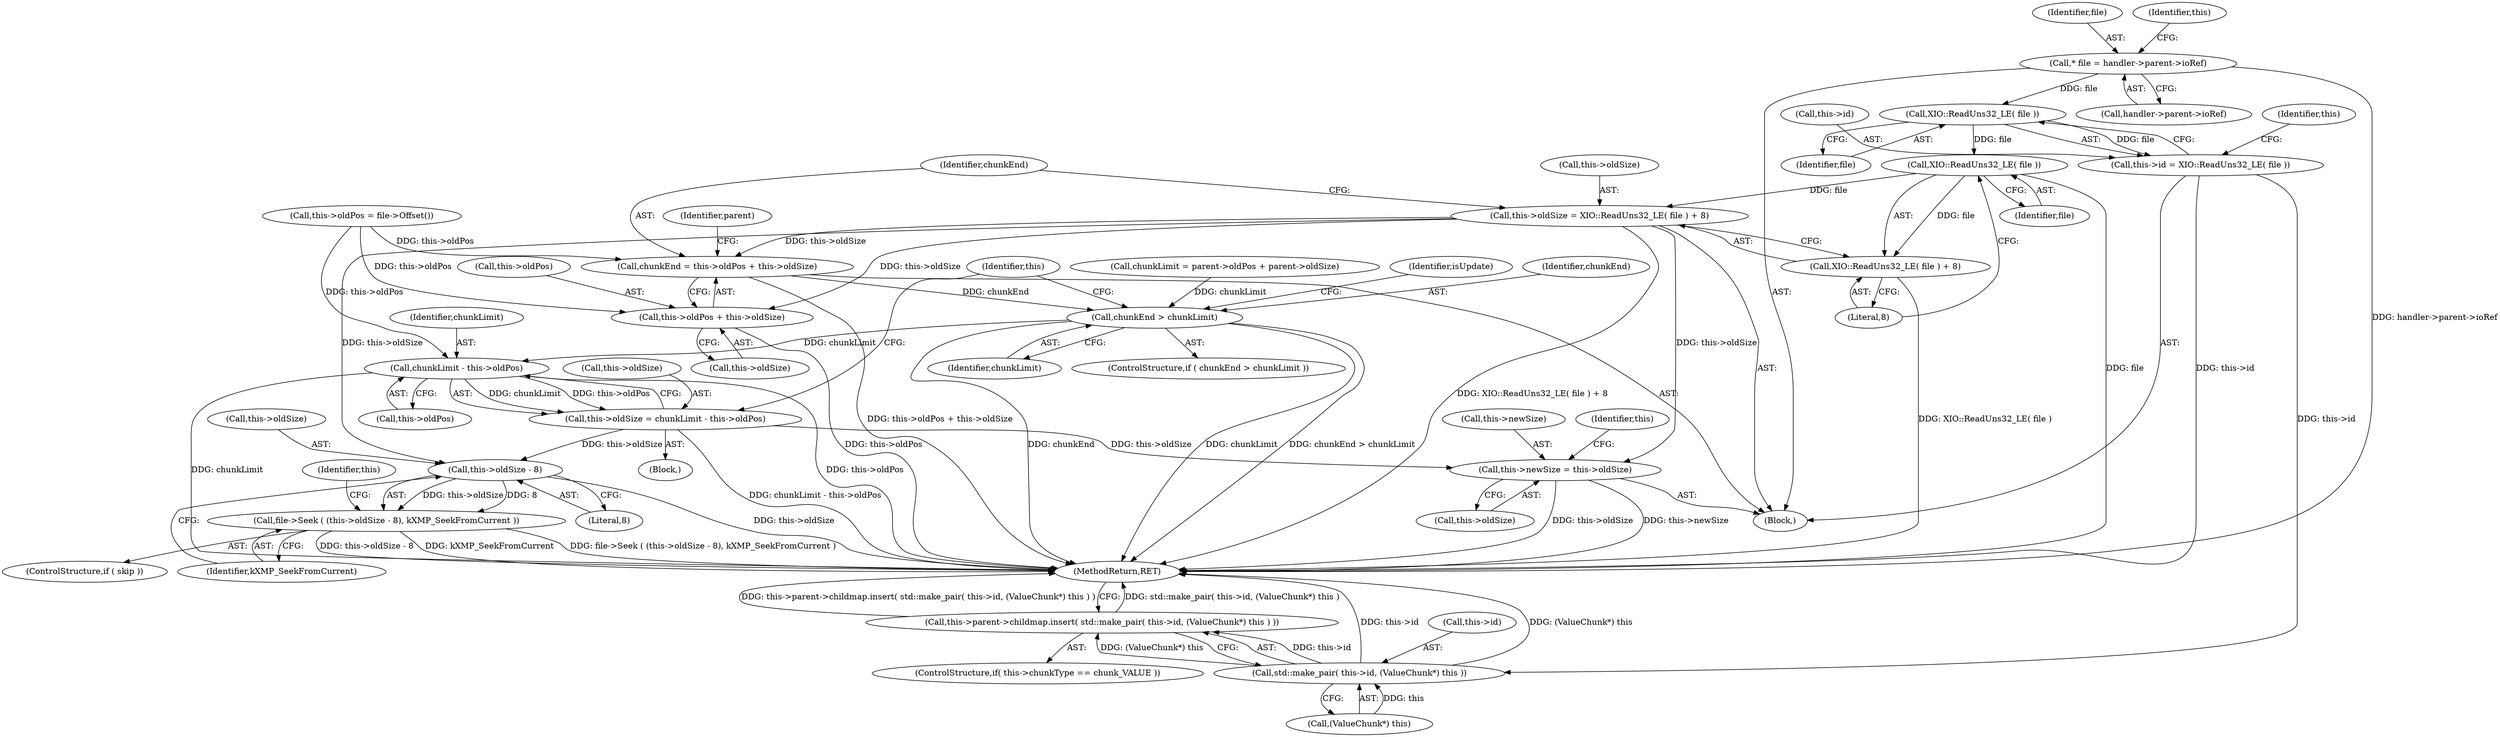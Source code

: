 digraph "1_exempi_65a8492832b7335ffabd01f5f64d89dec757c260@pointer" {
"1000127" [label="(Call,* file = handler->parent->ioRef)"];
"1000143" [label="(Call,XIO::ReadUns32_LE( file ))"];
"1000139" [label="(Call,this->id = XIO::ReadUns32_LE( file ))"];
"1000262" [label="(Call,std::make_pair( this->id, (ValueChunk*) this ))"];
"1000261" [label="(Call,this->parent->childmap.insert( std::make_pair( this->id, (ValueChunk*) this ) ))"];
"1000150" [label="(Call,XIO::ReadUns32_LE( file ))"];
"1000145" [label="(Call,this->oldSize = XIO::ReadUns32_LE( file ) + 8)"];
"1000154" [label="(Call,chunkEnd = this->oldPos + this->oldSize)"];
"1000177" [label="(Call,chunkEnd > chunkLimit)"];
"1000215" [label="(Call,chunkLimit - this->oldPos)"];
"1000211" [label="(Call,this->oldSize = chunkLimit - this->oldPos)"];
"1000225" [label="(Call,this->newSize = this->oldSize)"];
"1000240" [label="(Call,this->oldSize - 8)"];
"1000239" [label="(Call,file->Seek ( (this->oldSize - 8), kXMP_SeekFromCurrent ))"];
"1000156" [label="(Call,this->oldPos + this->oldSize)"];
"1000149" [label="(Call,XIO::ReadUns32_LE( file ) + 8)"];
"1000210" [label="(Block,)"];
"1000240" [label="(Call,this->oldSize - 8)"];
"1000143" [label="(Call,XIO::ReadUns32_LE( file ))"];
"1000239" [label="(Call,file->Seek ( (this->oldSize - 8), kXMP_SeekFromCurrent ))"];
"1000146" [label="(Call,this->oldSize)"];
"1000266" [label="(Call,(ValueChunk*) this)"];
"1000129" [label="(Call,handler->parent->ioRef)"];
"1000140" [label="(Call,this->id)"];
"1000152" [label="(Literal,8)"];
"1000244" [label="(Literal,8)"];
"1000139" [label="(Call,this->id = XIO::ReadUns32_LE( file ))"];
"1000226" [label="(Call,this->newSize)"];
"1000216" [label="(Identifier,chunkLimit)"];
"1000177" [label="(Call,chunkEnd > chunkLimit)"];
"1000237" [label="(ControlStructure,if ( skip ))"];
"1000212" [label="(Call,this->oldSize)"];
"1000262" [label="(Call,std::make_pair( this->id, (ValueChunk*) this ))"];
"1000145" [label="(Call,this->oldSize = XIO::ReadUns32_LE( file ) + 8)"];
"1000225" [label="(Call,this->newSize = this->oldSize)"];
"1000151" [label="(Identifier,file)"];
"1000263" [label="(Call,this->id)"];
"1000149" [label="(Call,XIO::ReadUns32_LE( file ) + 8)"];
"1000128" [label="(Identifier,file)"];
"1000215" [label="(Call,chunkLimit - this->oldPos)"];
"1000234" [label="(Identifier,this)"];
"1000167" [label="(Call,chunkLimit = parent->oldPos + parent->oldSize)"];
"1000156" [label="(Call,this->oldPos + this->oldSize)"];
"1000241" [label="(Call,this->oldSize)"];
"1000136" [label="(Identifier,this)"];
"1000150" [label="(Call,XIO::ReadUns32_LE( file ))"];
"1000127" [label="(Call,* file = handler->parent->ioRef)"];
"1000217" [label="(Call,this->oldPos)"];
"1000134" [label="(Call,this->oldPos = file->Offset())"];
"1000155" [label="(Identifier,chunkEnd)"];
"1000160" [label="(Call,this->oldSize)"];
"1000176" [label="(ControlStructure,if ( chunkEnd > chunkLimit ))"];
"1000183" [label="(Identifier,isUpdate)"];
"1000211" [label="(Call,this->oldSize = chunkLimit - this->oldPos)"];
"1000227" [label="(Identifier,this)"];
"1000245" [label="(Identifier,kXMP_SeekFromCurrent)"];
"1000107" [label="(Block,)"];
"1000269" [label="(MethodReturn,RET)"];
"1000154" [label="(Call,chunkEnd = this->oldPos + this->oldSize)"];
"1000261" [label="(Call,this->parent->childmap.insert( std::make_pair( this->id, (ValueChunk*) this ) ))"];
"1000229" [label="(Call,this->oldSize)"];
"1000255" [label="(ControlStructure,if( this->chunkType == chunk_VALUE ))"];
"1000147" [label="(Identifier,this)"];
"1000165" [label="(Identifier,parent)"];
"1000179" [label="(Identifier,chunkLimit)"];
"1000178" [label="(Identifier,chunkEnd)"];
"1000144" [label="(Identifier,file)"];
"1000157" [label="(Call,this->oldPos)"];
"1000249" [label="(Identifier,this)"];
"1000127" -> "1000107"  [label="AST: "];
"1000127" -> "1000129"  [label="CFG: "];
"1000128" -> "1000127"  [label="AST: "];
"1000129" -> "1000127"  [label="AST: "];
"1000136" -> "1000127"  [label="CFG: "];
"1000127" -> "1000269"  [label="DDG: handler->parent->ioRef"];
"1000127" -> "1000143"  [label="DDG: file"];
"1000143" -> "1000139"  [label="AST: "];
"1000143" -> "1000144"  [label="CFG: "];
"1000144" -> "1000143"  [label="AST: "];
"1000139" -> "1000143"  [label="CFG: "];
"1000143" -> "1000139"  [label="DDG: file"];
"1000143" -> "1000150"  [label="DDG: file"];
"1000139" -> "1000107"  [label="AST: "];
"1000140" -> "1000139"  [label="AST: "];
"1000147" -> "1000139"  [label="CFG: "];
"1000139" -> "1000269"  [label="DDG: this->id"];
"1000139" -> "1000262"  [label="DDG: this->id"];
"1000262" -> "1000261"  [label="AST: "];
"1000262" -> "1000266"  [label="CFG: "];
"1000263" -> "1000262"  [label="AST: "];
"1000266" -> "1000262"  [label="AST: "];
"1000261" -> "1000262"  [label="CFG: "];
"1000262" -> "1000269"  [label="DDG: this->id"];
"1000262" -> "1000269"  [label="DDG: (ValueChunk*) this"];
"1000262" -> "1000261"  [label="DDG: this->id"];
"1000262" -> "1000261"  [label="DDG: (ValueChunk*) this"];
"1000266" -> "1000262"  [label="DDG: this"];
"1000261" -> "1000255"  [label="AST: "];
"1000269" -> "1000261"  [label="CFG: "];
"1000261" -> "1000269"  [label="DDG: std::make_pair( this->id, (ValueChunk*) this )"];
"1000261" -> "1000269"  [label="DDG: this->parent->childmap.insert( std::make_pair( this->id, (ValueChunk*) this ) )"];
"1000150" -> "1000149"  [label="AST: "];
"1000150" -> "1000151"  [label="CFG: "];
"1000151" -> "1000150"  [label="AST: "];
"1000152" -> "1000150"  [label="CFG: "];
"1000150" -> "1000269"  [label="DDG: file"];
"1000150" -> "1000145"  [label="DDG: file"];
"1000150" -> "1000149"  [label="DDG: file"];
"1000145" -> "1000107"  [label="AST: "];
"1000145" -> "1000149"  [label="CFG: "];
"1000146" -> "1000145"  [label="AST: "];
"1000149" -> "1000145"  [label="AST: "];
"1000155" -> "1000145"  [label="CFG: "];
"1000145" -> "1000269"  [label="DDG: XIO::ReadUns32_LE( file ) + 8"];
"1000145" -> "1000154"  [label="DDG: this->oldSize"];
"1000145" -> "1000156"  [label="DDG: this->oldSize"];
"1000145" -> "1000225"  [label="DDG: this->oldSize"];
"1000145" -> "1000240"  [label="DDG: this->oldSize"];
"1000154" -> "1000107"  [label="AST: "];
"1000154" -> "1000156"  [label="CFG: "];
"1000155" -> "1000154"  [label="AST: "];
"1000156" -> "1000154"  [label="AST: "];
"1000165" -> "1000154"  [label="CFG: "];
"1000154" -> "1000269"  [label="DDG: this->oldPos + this->oldSize"];
"1000134" -> "1000154"  [label="DDG: this->oldPos"];
"1000154" -> "1000177"  [label="DDG: chunkEnd"];
"1000177" -> "1000176"  [label="AST: "];
"1000177" -> "1000179"  [label="CFG: "];
"1000178" -> "1000177"  [label="AST: "];
"1000179" -> "1000177"  [label="AST: "];
"1000183" -> "1000177"  [label="CFG: "];
"1000227" -> "1000177"  [label="CFG: "];
"1000177" -> "1000269"  [label="DDG: chunkEnd"];
"1000177" -> "1000269"  [label="DDG: chunkLimit"];
"1000177" -> "1000269"  [label="DDG: chunkEnd > chunkLimit"];
"1000167" -> "1000177"  [label="DDG: chunkLimit"];
"1000177" -> "1000215"  [label="DDG: chunkLimit"];
"1000215" -> "1000211"  [label="AST: "];
"1000215" -> "1000217"  [label="CFG: "];
"1000216" -> "1000215"  [label="AST: "];
"1000217" -> "1000215"  [label="AST: "];
"1000211" -> "1000215"  [label="CFG: "];
"1000215" -> "1000269"  [label="DDG: chunkLimit"];
"1000215" -> "1000269"  [label="DDG: this->oldPos"];
"1000215" -> "1000211"  [label="DDG: chunkLimit"];
"1000215" -> "1000211"  [label="DDG: this->oldPos"];
"1000134" -> "1000215"  [label="DDG: this->oldPos"];
"1000211" -> "1000210"  [label="AST: "];
"1000212" -> "1000211"  [label="AST: "];
"1000227" -> "1000211"  [label="CFG: "];
"1000211" -> "1000269"  [label="DDG: chunkLimit - this->oldPos"];
"1000211" -> "1000225"  [label="DDG: this->oldSize"];
"1000211" -> "1000240"  [label="DDG: this->oldSize"];
"1000225" -> "1000107"  [label="AST: "];
"1000225" -> "1000229"  [label="CFG: "];
"1000226" -> "1000225"  [label="AST: "];
"1000229" -> "1000225"  [label="AST: "];
"1000234" -> "1000225"  [label="CFG: "];
"1000225" -> "1000269"  [label="DDG: this->newSize"];
"1000225" -> "1000269"  [label="DDG: this->oldSize"];
"1000240" -> "1000239"  [label="AST: "];
"1000240" -> "1000244"  [label="CFG: "];
"1000241" -> "1000240"  [label="AST: "];
"1000244" -> "1000240"  [label="AST: "];
"1000245" -> "1000240"  [label="CFG: "];
"1000240" -> "1000269"  [label="DDG: this->oldSize"];
"1000240" -> "1000239"  [label="DDG: this->oldSize"];
"1000240" -> "1000239"  [label="DDG: 8"];
"1000239" -> "1000237"  [label="AST: "];
"1000239" -> "1000245"  [label="CFG: "];
"1000245" -> "1000239"  [label="AST: "];
"1000249" -> "1000239"  [label="CFG: "];
"1000239" -> "1000269"  [label="DDG: file->Seek ( (this->oldSize - 8), kXMP_SeekFromCurrent )"];
"1000239" -> "1000269"  [label="DDG: this->oldSize - 8"];
"1000239" -> "1000269"  [label="DDG: kXMP_SeekFromCurrent"];
"1000156" -> "1000160"  [label="CFG: "];
"1000157" -> "1000156"  [label="AST: "];
"1000160" -> "1000156"  [label="AST: "];
"1000156" -> "1000269"  [label="DDG: this->oldPos"];
"1000134" -> "1000156"  [label="DDG: this->oldPos"];
"1000149" -> "1000152"  [label="CFG: "];
"1000152" -> "1000149"  [label="AST: "];
"1000149" -> "1000269"  [label="DDG: XIO::ReadUns32_LE( file )"];
}
